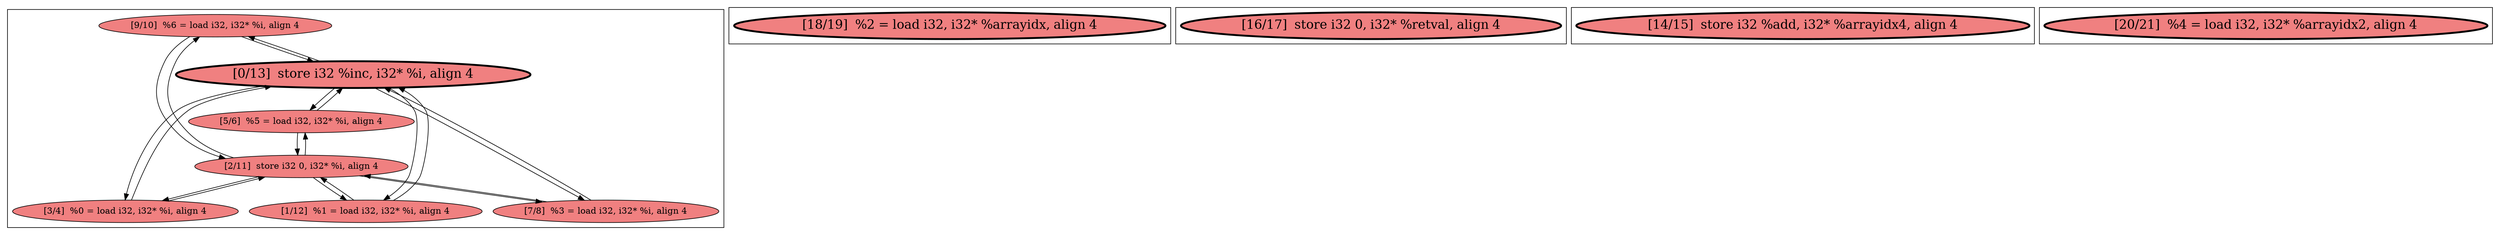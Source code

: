 
digraph G {



node38->node39 [ ]
node40->node41 [ ]
node39->node38 [ ]
node44->node39 [ ]
node39->node44 [ ]
node40->node44 [ ]
node40->node38 [ ]
node44->node40 [ ]
node40->node42 [ ]
node41->node40 [ ]
node38->node40 [ ]
node42->node39 [ ]
node40->node43 [ ]
node43->node40 [ ]
node42->node40 [ ]
node39->node41 [ ]
node43->node39 [ ]
node39->node42 [ ]
node41->node39 [ ]
node39->node43 [ ]


subgraph cluster4 {


node48 [penwidth=3.0,fontsize=20,fillcolor=lightcoral,label="[18/19]  %2 = load i32, i32* %arrayidx, align 4",shape=ellipse,style=filled ]



}

subgraph cluster3 {


node47 [penwidth=3.0,fontsize=20,fillcolor=lightcoral,label="[16/17]  store i32 0, i32* %retval, align 4",shape=ellipse,style=filled ]



}

subgraph cluster2 {


node46 [penwidth=3.0,fontsize=20,fillcolor=lightcoral,label="[14/15]  store i32 %add, i32* %arrayidx4, align 4",shape=ellipse,style=filled ]



}

subgraph cluster0 {


node44 [fillcolor=lightcoral,label="[7/8]  %3 = load i32, i32* %i, align 4",shape=ellipse,style=filled ]
node39 [penwidth=3.0,fontsize=20,fillcolor=lightcoral,label="[0/13]  store i32 %inc, i32* %i, align 4",shape=ellipse,style=filled ]
node38 [fillcolor=lightcoral,label="[9/10]  %6 = load i32, i32* %i, align 4",shape=ellipse,style=filled ]
node40 [fillcolor=lightcoral,label="[2/11]  store i32 0, i32* %i, align 4",shape=ellipse,style=filled ]
node42 [fillcolor=lightcoral,label="[3/4]  %0 = load i32, i32* %i, align 4",shape=ellipse,style=filled ]
node41 [fillcolor=lightcoral,label="[1/12]  %1 = load i32, i32* %i, align 4",shape=ellipse,style=filled ]
node43 [fillcolor=lightcoral,label="[5/6]  %5 = load i32, i32* %i, align 4",shape=ellipse,style=filled ]



}

subgraph cluster1 {


node45 [penwidth=3.0,fontsize=20,fillcolor=lightcoral,label="[20/21]  %4 = load i32, i32* %arrayidx2, align 4",shape=ellipse,style=filled ]



}

}
